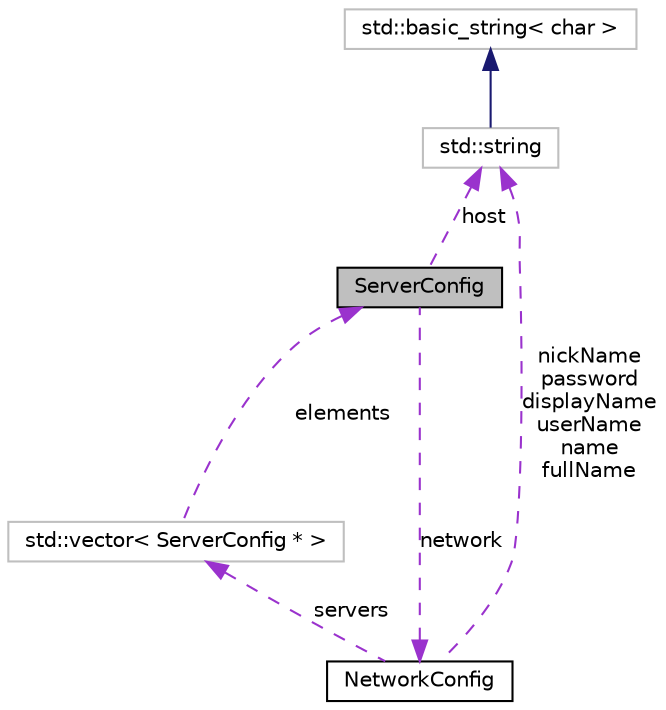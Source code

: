 digraph G
{
  edge [fontname="Helvetica",fontsize="10",labelfontname="Helvetica",labelfontsize="10"];
  node [fontname="Helvetica",fontsize="10",shape=record];
  Node1 [label="ServerConfig",height=0.2,width=0.4,color="black", fillcolor="grey75", style="filled" fontcolor="black"];
  Node2 -> Node1 [dir=back,color="darkorchid3",fontsize="10",style="dashed",label="network",fontname="Helvetica"];
  Node2 [label="NetworkConfig",height=0.2,width=0.4,color="black", fillcolor="white", style="filled",URL="$struct_network_config.html"];
  Node3 -> Node2 [dir=back,color="darkorchid3",fontsize="10",style="dashed",label="nickName\npassword\ndisplayName\nuserName\nname\nfullName",fontname="Helvetica"];
  Node3 [label="std::string",height=0.2,width=0.4,color="grey75", fillcolor="white", style="filled",tooltip="STL class."];
  Node4 -> Node3 [dir=back,color="midnightblue",fontsize="10",style="solid",fontname="Helvetica"];
  Node4 [label="std::basic_string\< char \>",height=0.2,width=0.4,color="grey75", fillcolor="white", style="filled",tooltip="STL class."];
  Node5 -> Node2 [dir=back,color="darkorchid3",fontsize="10",style="dashed",label="servers",fontname="Helvetica"];
  Node5 [label="std::vector\< ServerConfig * \>",height=0.2,width=0.4,color="grey75", fillcolor="white", style="filled"];
  Node1 -> Node5 [dir=back,color="darkorchid3",fontsize="10",style="dashed",label="elements",fontname="Helvetica"];
  Node3 -> Node1 [dir=back,color="darkorchid3",fontsize="10",style="dashed",label="host",fontname="Helvetica"];
}
